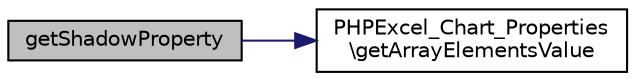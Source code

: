 digraph "getShadowProperty"
{
  edge [fontname="Helvetica",fontsize="10",labelfontname="Helvetica",labelfontsize="10"];
  node [fontname="Helvetica",fontsize="10",shape=record];
  rankdir="LR";
  Node34 [label="getShadowProperty",height=0.2,width=0.4,color="black", fillcolor="grey75", style="filled", fontcolor="black"];
  Node34 -> Node35 [color="midnightblue",fontsize="10",style="solid",fontname="Helvetica"];
  Node35 [label="PHPExcel_Chart_Properties\l\\getArrayElementsValue",height=0.2,width=0.4,color="black", fillcolor="white", style="filled",URL="$class_p_h_p_excel___chart___properties.html#adaf498ed0dc568e032e1663ae4297cb7"];
}
